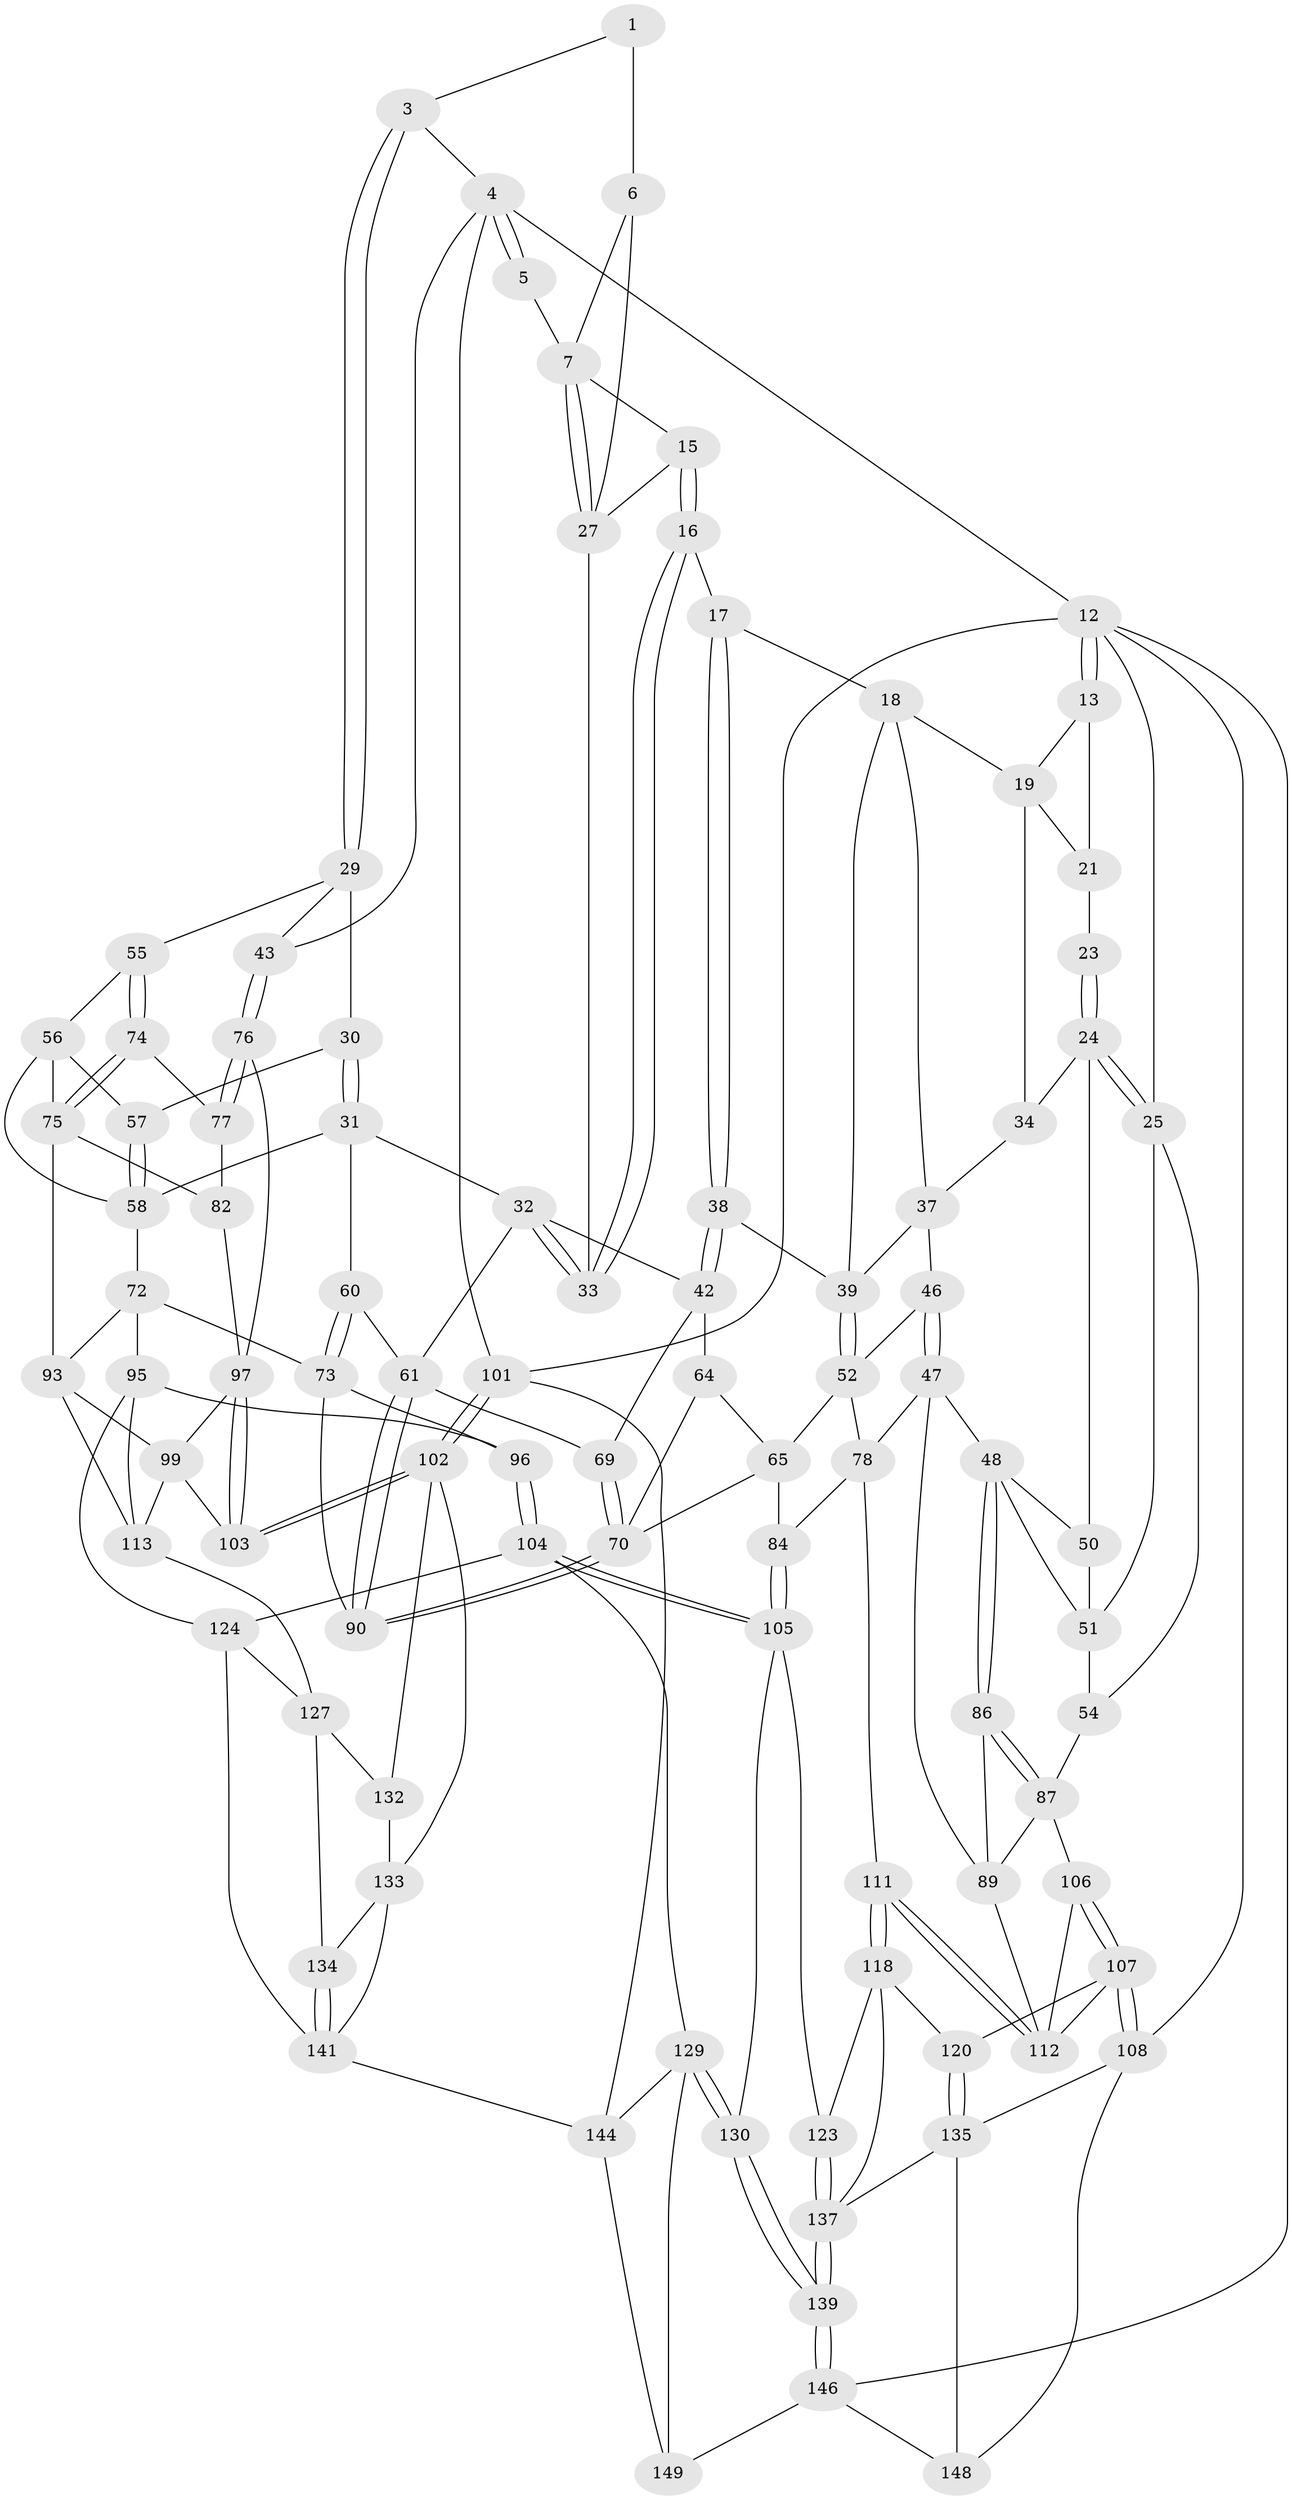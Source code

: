 // Generated by graph-tools (version 1.1) at 2025/24/03/03/25 07:24:38]
// undirected, 93 vertices, 207 edges
graph export_dot {
graph [start="1"]
  node [color=gray90,style=filled];
  1 [pos="+0.6168738150665126+0",super="+2"];
  3 [pos="+0.7296063790579785+0.10725031498743717"];
  4 [pos="+0.9447927763057259+0",super="+11"];
  5 [pos="+0.6082241216330978+0",super="+9"];
  6 [pos="+0.5946150206018961+0.00817336091520031",super="+10"];
  7 [pos="+0.5534000572392539+0.04201647553942719",super="+8"];
  12 [pos="+0+0",super="+109"];
  13 [pos="+0+0",super="+14"];
  15 [pos="+0.4156338594099916+0"];
  16 [pos="+0.3990499910968295+0.09318573272955913"];
  17 [pos="+0.3924275028824426+0.09957869063508532"];
  18 [pos="+0.3004300178839782+0.09822025475056215",super="+36"];
  19 [pos="+0.25336383508358523+0.06062197643873354",super="+20"];
  21 [pos="+0.179934468569367+0.07258054678551361",super="+22"];
  23 [pos="+0.114870351296636+0.08339194157043535"];
  24 [pos="+0.05512069027430873+0.12039480136096276",super="+35"];
  25 [pos="+0+0.10971091437436795",super="+26"];
  27 [pos="+0.5329377345845778+0.0989283398016997",super="+28"];
  29 [pos="+0.7334583290845399+0.15420545936405577",super="+44"];
  30 [pos="+0.6782291018548262+0.1955891444840433"];
  31 [pos="+0.5860316468188351+0.21903721514864471",super="+59"];
  32 [pos="+0.5699344736210293+0.21566747653641263",super="+41"];
  33 [pos="+0.5357589869871828+0.1346902268384846"];
  34 [pos="+0.1905446906918025+0.1679991185824617"];
  37 [pos="+0.1988536495805676+0.17242850578373978",super="+45"];
  38 [pos="+0.377392272847883+0.24907360931011843"];
  39 [pos="+0.3695878233592089+0.2514444179100593",super="+40"];
  42 [pos="+0.4721680197770858+0.2712161655392802",super="+63"];
  43 [pos="+1+0"];
  46 [pos="+0.25519442957594024+0.3133668500592349"];
  47 [pos="+0.15124183804950778+0.33711957127961134",super="+79"];
  48 [pos="+0.1501485157008937+0.33674481449848986",super="+49"];
  50 [pos="+0.13230632688337882+0.2555920994052428"];
  51 [pos="+0+0.18239307331192117",super="+53"];
  52 [pos="+0.30235167597895735+0.31873499162596863",super="+66"];
  54 [pos="+0+0.4489829485576414"];
  55 [pos="+0.8714973713285101+0.31104860351311575"];
  56 [pos="+0.7755311199547812+0.32491220180385355",super="+67"];
  57 [pos="+0.7244344543656125+0.30327750058658226"];
  58 [pos="+0.6959776490668922+0.36488613046248075",super="+68"];
  60 [pos="+0.5980615373788563+0.40405617733433885"];
  61 [pos="+0.5658288918740135+0.40799167767041494",super="+62"];
  64 [pos="+0.4047990515315483+0.3699731897051658"];
  65 [pos="+0.35354805698508357+0.37878784902113666",super="+80"];
  69 [pos="+0.47584104783843784+0.3173390366172407"];
  70 [pos="+0.45527417843133794+0.4810626853948205",super="+71"];
  72 [pos="+0.653867868185893+0.46082525240648364",super="+94"];
  73 [pos="+0.6435867120376741+0.4569376342201032",super="+91"];
  74 [pos="+0.8741657163276274+0.31728361011031164"];
  75 [pos="+0.7412332132775395+0.42798177669169934",super="+83"];
  76 [pos="+1+0.3652551643501269",super="+92"];
  77 [pos="+0.8766545399576914+0.32084990908535826",super="+81"];
  78 [pos="+0.27272447917982945+0.49785767393358016",super="+85"];
  82 [pos="+0.8823361930722388+0.4450287202283488"];
  84 [pos="+0.41078351457704987+0.5559753895739374"];
  86 [pos="+0.10171505663461045+0.4187754528992731"];
  87 [pos="+0+0.46755497140244806",super="+88"];
  89 [pos="+0.10915210740514024+0.5146624901203167",super="+110"];
  90 [pos="+0.4922077182600072+0.47043837013076895"];
  93 [pos="+0.7682161408382656+0.5294805167066139",super="+100"];
  95 [pos="+0.6462372533685574+0.6305557070735688",super="+114"];
  96 [pos="+0.6041191204689556+0.6314193567875935"];
  97 [pos="+1+0.4981817367053513",super="+98"];
  99 [pos="+0.8808079760968085+0.5775181453966798",super="+116"];
  101 [pos="+1+1"];
  102 [pos="+1+1",super="+131"];
  103 [pos="+1+0.7807149792957819"];
  104 [pos="+0.5141043600545767+0.6551349807640139",super="+126"];
  105 [pos="+0.44027000671342575+0.616106793139364",super="+122"];
  106 [pos="+0+0.5590280706648434"];
  107 [pos="+0+0.6403134150392911",super="+121"];
  108 [pos="+0+1",super="+136"];
  111 [pos="+0.18505276235581983+0.646862089174686"];
  112 [pos="+0.1194423405303177+0.5926764046118042",super="+115"];
  113 [pos="+0.7239394226471181+0.6237742873725068",super="+117"];
  118 [pos="+0.1864232132459559+0.6804432801076062",super="+119"];
  120 [pos="+0.0921095398132206+0.7448745712776739"];
  123 [pos="+0.30804182170934924+0.7415004807855806"];
  124 [pos="+0.6980940088397604+0.7654890454288535",super="+125"];
  127 [pos="+0.8343930880179521+0.7500368396959481",super="+128"];
  129 [pos="+0.488264202185634+0.8576855304402992",super="+145"];
  130 [pos="+0.43632457708223366+0.8718636867176279"];
  132 [pos="+0.8381549350140043+0.7589728052966268"];
  133 [pos="+0.7814003985843796+0.8562327345172617",super="+143"];
  134 [pos="+0.7577785228380808+0.8330192829879369"];
  135 [pos="+0.0056341513676642346+0.8362126100840354",super="+140"];
  137 [pos="+0.3240781218295147+0.901868755547846",super="+138"];
  139 [pos="+0.33747798177841726+0.9188080316161501"];
  141 [pos="+0.6772143289805284+0.9197233896061421",super="+142"];
  144 [pos="+0.62789990095427+0.9845938315544014",super="+150"];
  146 [pos="+0.3105382266106423+1",super="+147"];
  148 [pos="+0.13151810590522492+0.9286413052577284"];
  149 [pos="+0.484240038902167+1"];
  1 -- 6 [weight=2];
  1 -- 3;
  3 -- 4;
  3 -- 29;
  3 -- 29;
  4 -- 5;
  4 -- 5;
  4 -- 101;
  4 -- 43;
  4 -- 12;
  5 -- 7;
  6 -- 7;
  6 -- 27;
  7 -- 27;
  7 -- 27;
  7 -- 15;
  12 -- 13;
  12 -- 13;
  12 -- 25;
  12 -- 108;
  12 -- 146;
  12 -- 101;
  13 -- 21;
  13 -- 19;
  15 -- 16;
  15 -- 16;
  15 -- 27;
  16 -- 17;
  16 -- 33;
  16 -- 33;
  17 -- 18;
  17 -- 38;
  17 -- 38;
  18 -- 19;
  18 -- 37;
  18 -- 39;
  19 -- 34;
  19 -- 21;
  21 -- 23 [weight=2];
  23 -- 24;
  23 -- 24;
  24 -- 25;
  24 -- 25;
  24 -- 34;
  24 -- 50;
  25 -- 51;
  25 -- 54;
  27 -- 33;
  29 -- 30;
  29 -- 43;
  29 -- 55;
  30 -- 31;
  30 -- 31;
  30 -- 57;
  31 -- 32;
  31 -- 58;
  31 -- 60;
  32 -- 33;
  32 -- 33;
  32 -- 42;
  32 -- 61;
  34 -- 37;
  37 -- 46;
  37 -- 39;
  38 -- 39;
  38 -- 42;
  38 -- 42;
  39 -- 52;
  39 -- 52;
  42 -- 64;
  42 -- 69;
  43 -- 76;
  43 -- 76;
  46 -- 47;
  46 -- 47;
  46 -- 52;
  47 -- 48;
  47 -- 89;
  47 -- 78;
  48 -- 86;
  48 -- 86;
  48 -- 50;
  48 -- 51;
  50 -- 51;
  51 -- 54;
  52 -- 65;
  52 -- 78;
  54 -- 87;
  55 -- 56;
  55 -- 74;
  55 -- 74;
  56 -- 57;
  56 -- 75;
  56 -- 58;
  57 -- 58;
  57 -- 58;
  58 -- 72;
  60 -- 61;
  60 -- 73;
  60 -- 73;
  61 -- 90;
  61 -- 90;
  61 -- 69;
  64 -- 65;
  64 -- 70;
  65 -- 84;
  65 -- 70;
  69 -- 70;
  69 -- 70;
  70 -- 90;
  70 -- 90;
  72 -- 73;
  72 -- 93;
  72 -- 95;
  73 -- 96;
  73 -- 90;
  74 -- 75;
  74 -- 75;
  74 -- 77;
  75 -- 82;
  75 -- 93;
  76 -- 77 [weight=2];
  76 -- 77;
  76 -- 97;
  77 -- 82;
  78 -- 84;
  78 -- 111;
  82 -- 97;
  84 -- 105;
  84 -- 105;
  86 -- 87;
  86 -- 87;
  86 -- 89;
  87 -- 89;
  87 -- 106;
  89 -- 112;
  93 -- 113;
  93 -- 99;
  95 -- 96;
  95 -- 113;
  95 -- 124;
  96 -- 104;
  96 -- 104;
  97 -- 103;
  97 -- 103;
  97 -- 99;
  99 -- 103;
  99 -- 113;
  101 -- 102;
  101 -- 102;
  101 -- 144;
  102 -- 103;
  102 -- 103;
  102 -- 132;
  102 -- 133;
  104 -- 105;
  104 -- 105;
  104 -- 129;
  104 -- 124;
  105 -- 130;
  105 -- 123;
  106 -- 107;
  106 -- 107;
  106 -- 112;
  107 -- 108;
  107 -- 108;
  107 -- 120;
  107 -- 112;
  108 -- 148;
  108 -- 135;
  111 -- 112;
  111 -- 112;
  111 -- 118;
  111 -- 118;
  113 -- 127;
  118 -- 123;
  118 -- 120;
  118 -- 137;
  120 -- 135;
  120 -- 135;
  123 -- 137;
  123 -- 137;
  124 -- 127;
  124 -- 141;
  127 -- 132;
  127 -- 134;
  129 -- 130;
  129 -- 130;
  129 -- 144;
  129 -- 149;
  130 -- 139;
  130 -- 139;
  132 -- 133;
  133 -- 134;
  133 -- 141;
  134 -- 141;
  134 -- 141;
  135 -- 148;
  135 -- 137;
  137 -- 139;
  137 -- 139;
  139 -- 146;
  139 -- 146;
  141 -- 144;
  144 -- 149;
  146 -- 149;
  146 -- 148;
}
